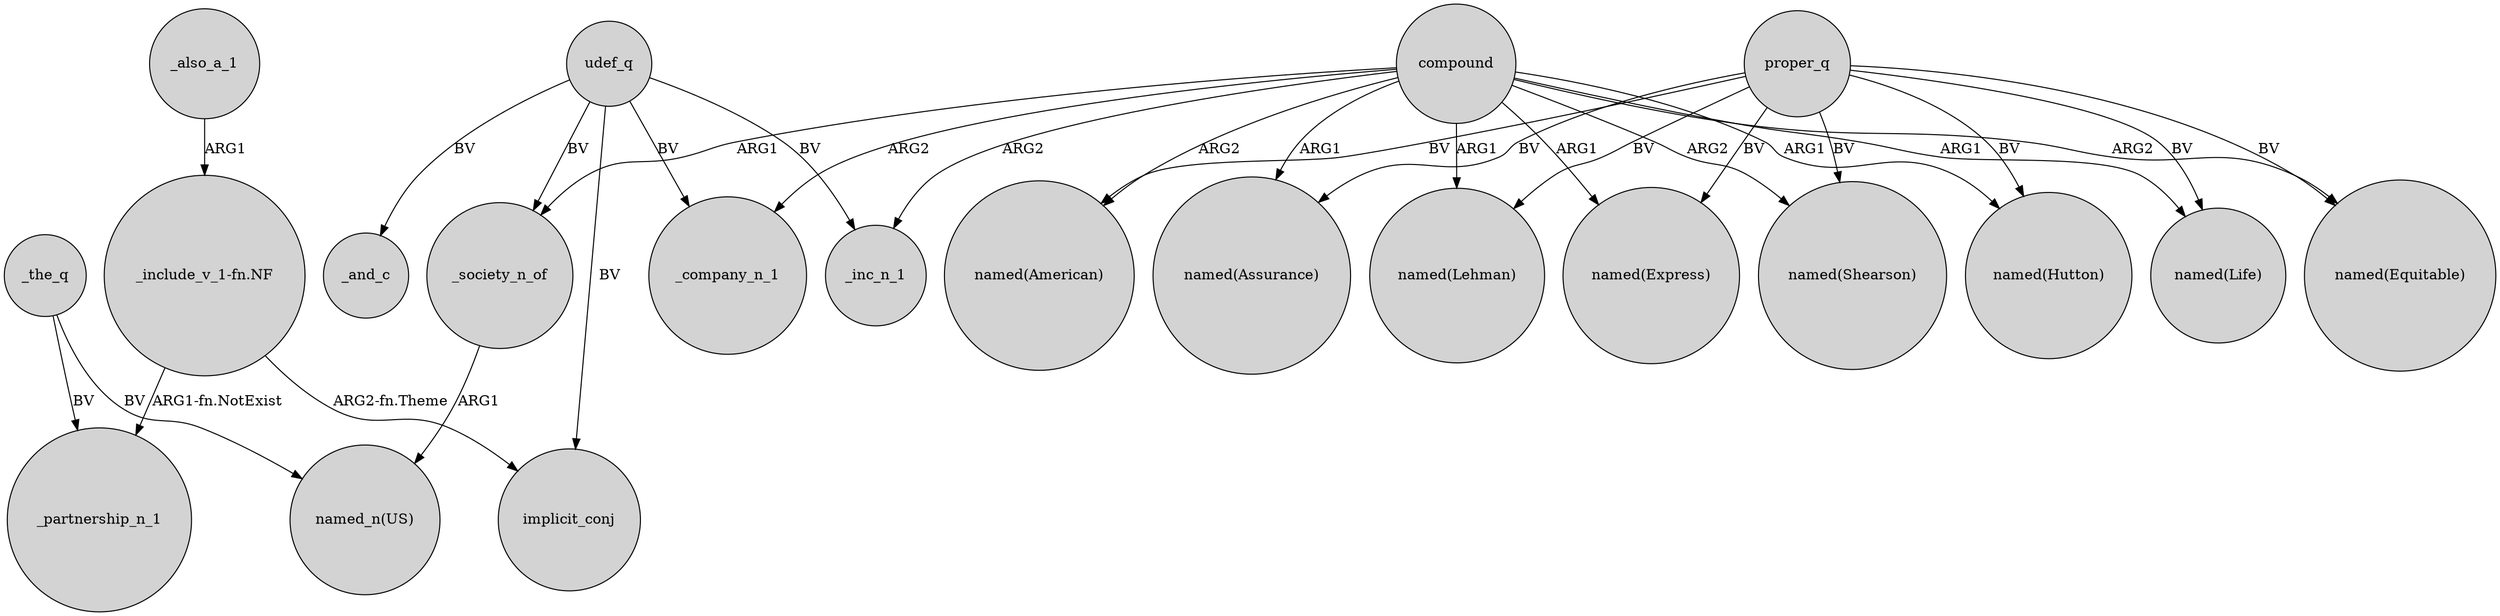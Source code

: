 digraph {
	node [shape=circle style=filled]
	_the_q -> _partnership_n_1 [label=BV]
	_society_n_of -> "named_n(US)" [label=ARG1]
	udef_q -> _inc_n_1 [label=BV]
	proper_q -> "named(Shearson)" [label=BV]
	proper_q -> "named(American)" [label=BV]
	proper_q -> "named(Express)" [label=BV]
	compound -> _company_n_1 [label=ARG2]
	compound -> _society_n_of [label=ARG1]
	compound -> "named(Equitable)" [label=ARG2]
	compound -> "named(Express)" [label=ARG1]
	udef_q -> implicit_conj [label=BV]
	compound -> "named(American)" [label=ARG2]
	compound -> "named(Assurance)" [label=ARG1]
	_the_q -> "named_n(US)" [label=BV]
	proper_q -> "named(Lehman)" [label=BV]
	proper_q -> "named(Hutton)" [label=BV]
	"_include_v_1-fn.NF" -> implicit_conj [label="ARG2-fn.Theme"]
	proper_q -> "named(Equitable)" [label=BV]
	_also_a_1 -> "_include_v_1-fn.NF" [label=ARG1]
	proper_q -> "named(Assurance)" [label=BV]
	"_include_v_1-fn.NF" -> _partnership_n_1 [label="ARG1-fn.NotExist"]
	udef_q -> _society_n_of [label=BV]
	proper_q -> "named(Life)" [label=BV]
	compound -> "named(Shearson)" [label=ARG2]
	compound -> "named(Life)" [label=ARG1]
	udef_q -> _and_c [label=BV]
	compound -> "named(Lehman)" [label=ARG1]
	compound -> _inc_n_1 [label=ARG2]
	compound -> "named(Hutton)" [label=ARG1]
	udef_q -> _company_n_1 [label=BV]
}
